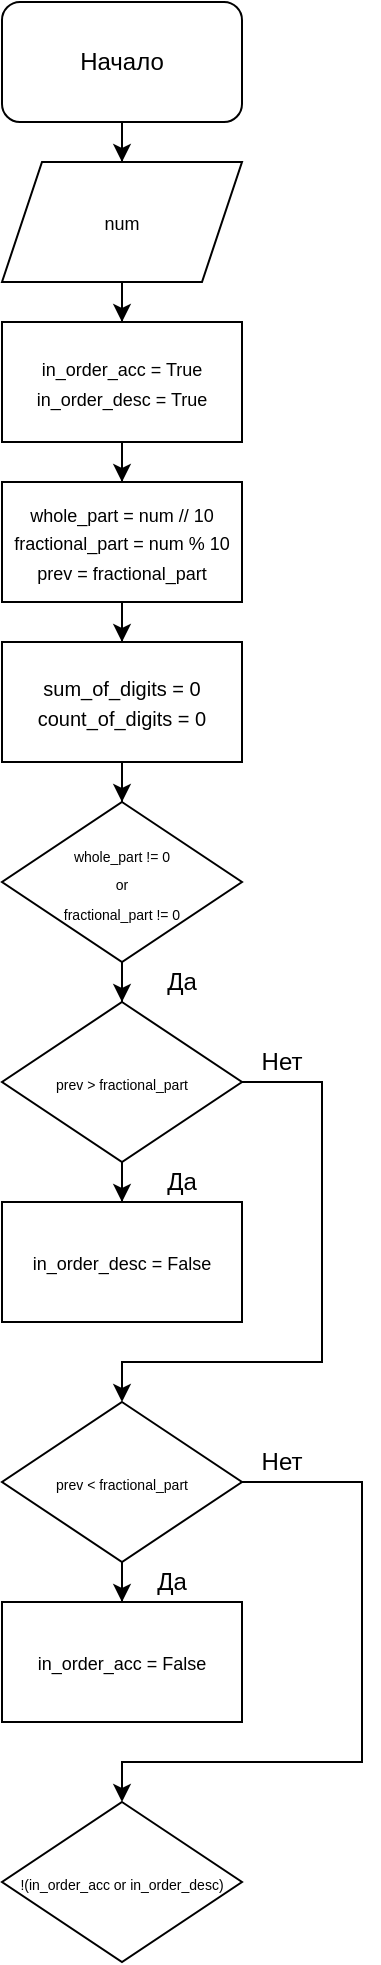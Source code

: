 <mxfile version="13.7.5" type="github">
  <diagram id="vmjNjt5R55gVxzUjnfc6" name="Page-1">
    <mxGraphModel dx="593" dy="315" grid="1" gridSize="10" guides="1" tooltips="1" connect="1" arrows="1" fold="1" page="1" pageScale="1" pageWidth="827" pageHeight="1169" math="0" shadow="0">
      <root>
        <mxCell id="0" />
        <mxCell id="1" parent="0" />
        <mxCell id="a82pPWIUnicryIryXYcl-17" value="" style="edgeStyle=orthogonalEdgeStyle;rounded=0;orthogonalLoop=1;jettySize=auto;html=1;" parent="1" source="a82pPWIUnicryIryXYcl-1" target="a82pPWIUnicryIryXYcl-2" edge="1">
          <mxGeometry relative="1" as="geometry" />
        </mxCell>
        <mxCell id="a82pPWIUnicryIryXYcl-1" value="" style="rounded=1;whiteSpace=wrap;html=1;" parent="1" vertex="1">
          <mxGeometry x="280" y="20" width="120" height="60" as="geometry" />
        </mxCell>
        <mxCell id="a82pPWIUnicryIryXYcl-22" value="" style="edgeStyle=orthogonalEdgeStyle;rounded=0;orthogonalLoop=1;jettySize=auto;html=1;" parent="1" source="a82pPWIUnicryIryXYcl-6" target="a82pPWIUnicryIryXYcl-21" edge="1">
          <mxGeometry relative="1" as="geometry" />
        </mxCell>
        <mxCell id="a82pPWIUnicryIryXYcl-6" value="" style="rounded=0;whiteSpace=wrap;html=1;shadow=0;" parent="1" vertex="1">
          <mxGeometry x="280" y="180" width="120" height="60" as="geometry" />
        </mxCell>
        <mxCell id="a82pPWIUnicryIryXYcl-20" value="" style="edgeStyle=orthogonalEdgeStyle;rounded=0;orthogonalLoop=1;jettySize=auto;html=1;" parent="1" source="a82pPWIUnicryIryXYcl-2" target="a82pPWIUnicryIryXYcl-6" edge="1">
          <mxGeometry relative="1" as="geometry" />
        </mxCell>
        <mxCell id="a82pPWIUnicryIryXYcl-2" value="&lt;font style=&quot;font-size: 9px&quot;&gt;num&lt;/font&gt;" style="shape=parallelogram;perimeter=parallelogramPerimeter;whiteSpace=wrap;html=1;fixedSize=1;shadow=0;" parent="1" vertex="1">
          <mxGeometry x="280" y="100" width="120" height="60" as="geometry" />
        </mxCell>
        <mxCell id="a82pPWIUnicryIryXYcl-11" value="&lt;font style=&quot;font-size: 9px&quot;&gt;in_order_acc = True&lt;br&gt;in_order_desc = True&lt;/font&gt;" style="text;html=1;strokeColor=none;fillColor=none;align=center;verticalAlign=middle;whiteSpace=wrap;rounded=0;shadow=0;" parent="1" vertex="1">
          <mxGeometry x="280" y="180" width="120" height="60" as="geometry" />
        </mxCell>
        <mxCell id="a82pPWIUnicryIryXYcl-25" value="" style="edgeStyle=orthogonalEdgeStyle;rounded=0;orthogonalLoop=1;jettySize=auto;html=1;" parent="1" source="a82pPWIUnicryIryXYcl-21" target="a82pPWIUnicryIryXYcl-24" edge="1">
          <mxGeometry relative="1" as="geometry" />
        </mxCell>
        <mxCell id="a82pPWIUnicryIryXYcl-21" value="&lt;font style=&quot;font-size: 9px&quot;&gt;whole_part = num // 10&lt;br&gt;fractional_part = num % 10&lt;br&gt;prev = fractional_part&lt;/font&gt;" style="rounded=0;whiteSpace=wrap;html=1;shadow=0;" parent="1" vertex="1">
          <mxGeometry x="280" y="260" width="120" height="60" as="geometry" />
        </mxCell>
        <mxCell id="a82pPWIUnicryIryXYcl-27" value="" style="edgeStyle=orthogonalEdgeStyle;rounded=0;orthogonalLoop=1;jettySize=auto;html=1;" parent="1" source="a82pPWIUnicryIryXYcl-24" target="a82pPWIUnicryIryXYcl-26" edge="1">
          <mxGeometry relative="1" as="geometry" />
        </mxCell>
        <mxCell id="a82pPWIUnicryIryXYcl-24" value="&lt;font size=&quot;1&quot;&gt;sum_of_digits = 0&lt;br&gt;count_of_digits = 0&lt;br&gt;&lt;/font&gt;" style="rounded=0;whiteSpace=wrap;html=1;shadow=0;" parent="1" vertex="1">
          <mxGeometry x="280" y="340" width="120" height="60" as="geometry" />
        </mxCell>
        <mxCell id="k7usKjHbY5VaeDFLSovS-5" value="" style="edgeStyle=orthogonalEdgeStyle;rounded=0;orthogonalLoop=1;jettySize=auto;html=1;" edge="1" parent="1" source="a82pPWIUnicryIryXYcl-26" target="k7usKjHbY5VaeDFLSovS-4">
          <mxGeometry relative="1" as="geometry" />
        </mxCell>
        <mxCell id="a82pPWIUnicryIryXYcl-26" value="" style="rhombus;whiteSpace=wrap;html=1;rounded=0;shadow=0;" parent="1" vertex="1">
          <mxGeometry x="280" y="420" width="120" height="80" as="geometry" />
        </mxCell>
        <mxCell id="a82pPWIUnicryIryXYcl-30" value="Да" style="text;html=1;strokeColor=none;fillColor=none;align=center;verticalAlign=middle;whiteSpace=wrap;rounded=0;shadow=0;" parent="1" vertex="1">
          <mxGeometry x="350" y="500" width="40" height="20" as="geometry" />
        </mxCell>
        <mxCell id="k7usKjHbY5VaeDFLSovS-1" value="Начало" style="text;html=1;strokeColor=none;fillColor=none;align=center;verticalAlign=middle;whiteSpace=wrap;rounded=0;shadow=0;" vertex="1" parent="1">
          <mxGeometry x="320" y="40" width="40" height="20" as="geometry" />
        </mxCell>
        <mxCell id="k7usKjHbY5VaeDFLSovS-2" value="&lt;font style=&quot;font-size: 7px&quot;&gt;whole_part != 0&lt;br&gt;or&lt;br&gt;fractional_part != 0&lt;br&gt;&lt;/font&gt;" style="text;html=1;strokeColor=none;fillColor=none;align=center;verticalAlign=middle;whiteSpace=wrap;rounded=0;shadow=0;" vertex="1" parent="1">
          <mxGeometry x="295" y="430" width="90" height="60" as="geometry" />
        </mxCell>
        <mxCell id="k7usKjHbY5VaeDFLSovS-8" value="" style="edgeStyle=orthogonalEdgeStyle;rounded=0;orthogonalLoop=1;jettySize=auto;html=1;" edge="1" parent="1" source="k7usKjHbY5VaeDFLSovS-4" target="k7usKjHbY5VaeDFLSovS-7">
          <mxGeometry relative="1" as="geometry" />
        </mxCell>
        <mxCell id="k7usKjHbY5VaeDFLSovS-13" value="" style="edgeStyle=orthogonalEdgeStyle;rounded=0;orthogonalLoop=1;jettySize=auto;html=1;entryX=0.5;entryY=0;entryDx=0;entryDy=0;" edge="1" parent="1" source="k7usKjHbY5VaeDFLSovS-4" target="k7usKjHbY5VaeDFLSovS-12">
          <mxGeometry relative="1" as="geometry">
            <Array as="points">
              <mxPoint x="440" y="560" />
              <mxPoint x="440" y="700" />
              <mxPoint x="340" y="700" />
            </Array>
          </mxGeometry>
        </mxCell>
        <mxCell id="k7usKjHbY5VaeDFLSovS-4" value="" style="rhombus;whiteSpace=wrap;html=1;rounded=0;shadow=0;" vertex="1" parent="1">
          <mxGeometry x="280" y="520" width="120" height="80" as="geometry" />
        </mxCell>
        <mxCell id="k7usKjHbY5VaeDFLSovS-6" value="&lt;font style=&quot;font-size: 7px&quot;&gt;prev &amp;gt; fractional_part&lt;/font&gt;" style="text;html=1;strokeColor=none;fillColor=none;align=center;verticalAlign=middle;whiteSpace=wrap;rounded=0;shadow=0;" vertex="1" parent="1">
          <mxGeometry x="300" y="530" width="80" height="60" as="geometry" />
        </mxCell>
        <mxCell id="k7usKjHbY5VaeDFLSovS-7" value="&lt;font style=&quot;font-size: 9px&quot;&gt;in_order_desc = False&lt;/font&gt;" style="whiteSpace=wrap;html=1;rounded=0;shadow=0;" vertex="1" parent="1">
          <mxGeometry x="280" y="620" width="120" height="60" as="geometry" />
        </mxCell>
        <mxCell id="k7usKjHbY5VaeDFLSovS-9" value="Да" style="text;html=1;strokeColor=none;fillColor=none;align=center;verticalAlign=middle;whiteSpace=wrap;rounded=0;shadow=0;" vertex="1" parent="1">
          <mxGeometry x="350" y="600" width="40" height="20" as="geometry" />
        </mxCell>
        <mxCell id="k7usKjHbY5VaeDFLSovS-16" value="" style="edgeStyle=orthogonalEdgeStyle;rounded=0;orthogonalLoop=1;jettySize=auto;html=1;" edge="1" parent="1" source="k7usKjHbY5VaeDFLSovS-12" target="k7usKjHbY5VaeDFLSovS-15">
          <mxGeometry relative="1" as="geometry" />
        </mxCell>
        <mxCell id="k7usKjHbY5VaeDFLSovS-20" value="" style="edgeStyle=orthogonalEdgeStyle;rounded=0;orthogonalLoop=1;jettySize=auto;html=1;" edge="1" parent="1" source="k7usKjHbY5VaeDFLSovS-12" target="k7usKjHbY5VaeDFLSovS-19">
          <mxGeometry relative="1" as="geometry">
            <Array as="points">
              <mxPoint x="460" y="760" />
              <mxPoint x="460" y="900" />
              <mxPoint x="340" y="900" />
            </Array>
          </mxGeometry>
        </mxCell>
        <mxCell id="k7usKjHbY5VaeDFLSovS-12" value="&lt;span style=&quot;font-size: 7px&quot;&gt;prev &amp;lt; fractional_part&lt;/span&gt;" style="rhombus;whiteSpace=wrap;html=1;rounded=0;shadow=0;" vertex="1" parent="1">
          <mxGeometry x="280" y="720" width="120" height="80" as="geometry" />
        </mxCell>
        <mxCell id="k7usKjHbY5VaeDFLSovS-14" value="Нет" style="text;html=1;strokeColor=none;fillColor=none;align=center;verticalAlign=middle;whiteSpace=wrap;rounded=0;shadow=0;" vertex="1" parent="1">
          <mxGeometry x="400" y="540" width="40" height="20" as="geometry" />
        </mxCell>
        <mxCell id="k7usKjHbY5VaeDFLSovS-15" value="&lt;span style=&quot;font-size: 9px&quot;&gt;in_order_acc = False&lt;/span&gt;" style="whiteSpace=wrap;html=1;rounded=0;shadow=0;" vertex="1" parent="1">
          <mxGeometry x="280" y="820" width="120" height="60" as="geometry" />
        </mxCell>
        <mxCell id="k7usKjHbY5VaeDFLSovS-19" value="&lt;span style=&quot;font-size: 7px&quot;&gt;!(in_order_acc or in_order_desc)&lt;/span&gt;" style="rhombus;whiteSpace=wrap;html=1;rounded=0;shadow=0;" vertex="1" parent="1">
          <mxGeometry x="280" y="920" width="120" height="80" as="geometry" />
        </mxCell>
        <mxCell id="k7usKjHbY5VaeDFLSovS-21" value="Нет" style="text;html=1;strokeColor=none;fillColor=none;align=center;verticalAlign=middle;whiteSpace=wrap;rounded=0;shadow=0;" vertex="1" parent="1">
          <mxGeometry x="400" y="740" width="40" height="20" as="geometry" />
        </mxCell>
        <mxCell id="k7usKjHbY5VaeDFLSovS-22" value="Да" style="text;html=1;strokeColor=none;fillColor=none;align=center;verticalAlign=middle;whiteSpace=wrap;rounded=0;shadow=0;" vertex="1" parent="1">
          <mxGeometry x="345" y="800" width="40" height="20" as="geometry" />
        </mxCell>
      </root>
    </mxGraphModel>
  </diagram>
</mxfile>
